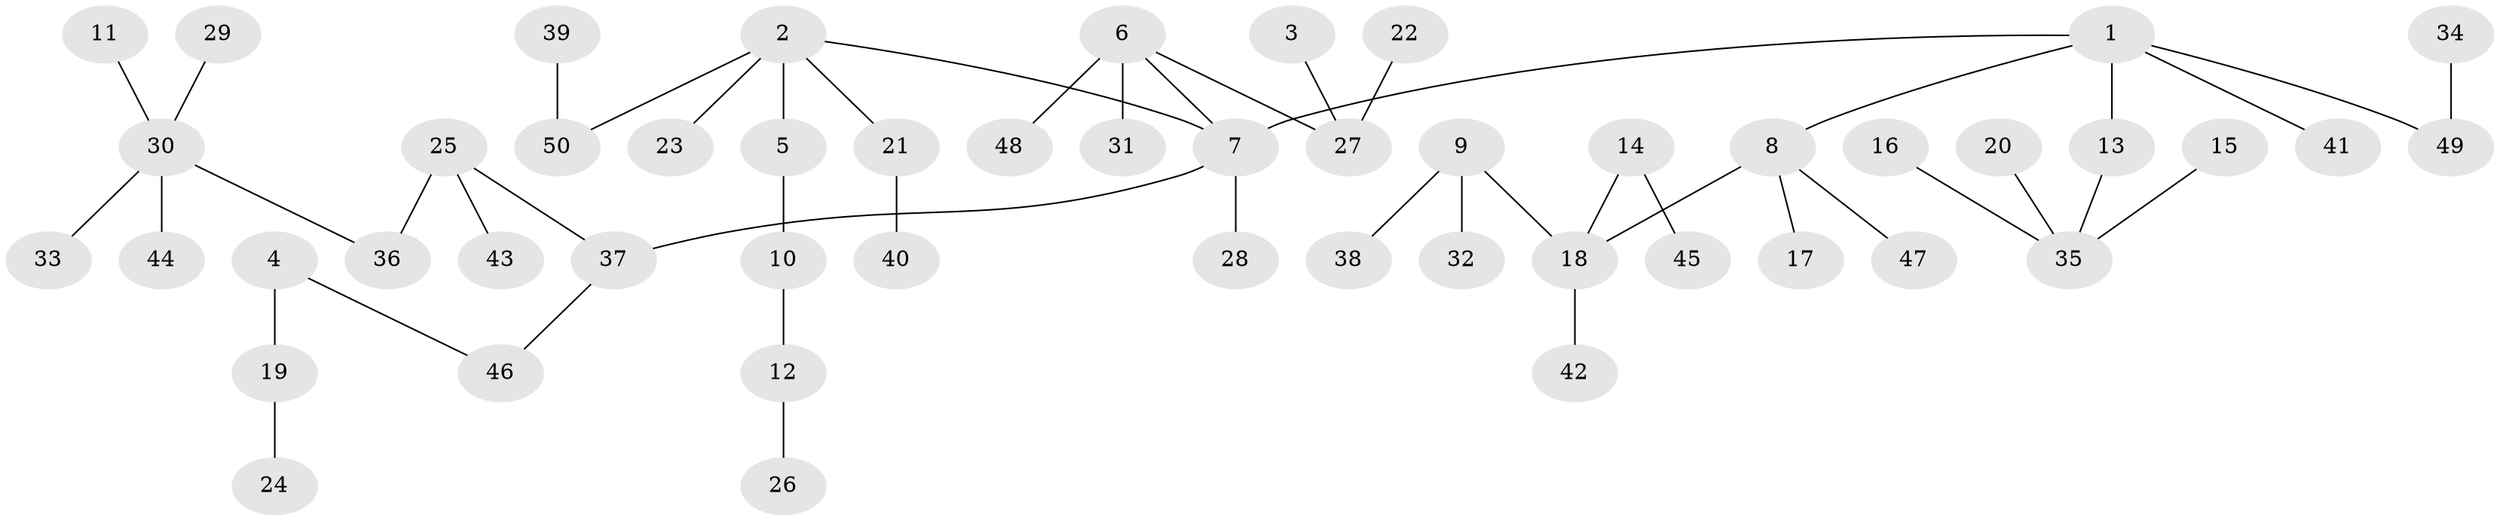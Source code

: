 // original degree distribution, {6: 0.020202020202020204, 4: 0.06060606060606061, 5: 0.04040404040404041, 3: 0.12121212121212122, 2: 0.23232323232323232, 7: 0.010101010101010102, 1: 0.5151515151515151}
// Generated by graph-tools (version 1.1) at 2025/02/03/09/25 03:02:31]
// undirected, 50 vertices, 49 edges
graph export_dot {
graph [start="1"]
  node [color=gray90,style=filled];
  1;
  2;
  3;
  4;
  5;
  6;
  7;
  8;
  9;
  10;
  11;
  12;
  13;
  14;
  15;
  16;
  17;
  18;
  19;
  20;
  21;
  22;
  23;
  24;
  25;
  26;
  27;
  28;
  29;
  30;
  31;
  32;
  33;
  34;
  35;
  36;
  37;
  38;
  39;
  40;
  41;
  42;
  43;
  44;
  45;
  46;
  47;
  48;
  49;
  50;
  1 -- 7 [weight=1.0];
  1 -- 8 [weight=1.0];
  1 -- 13 [weight=1.0];
  1 -- 41 [weight=1.0];
  1 -- 49 [weight=1.0];
  2 -- 5 [weight=1.0];
  2 -- 7 [weight=1.0];
  2 -- 21 [weight=1.0];
  2 -- 23 [weight=1.0];
  2 -- 50 [weight=1.0];
  3 -- 27 [weight=1.0];
  4 -- 19 [weight=1.0];
  4 -- 46 [weight=1.0];
  5 -- 10 [weight=1.0];
  6 -- 7 [weight=1.0];
  6 -- 27 [weight=1.0];
  6 -- 31 [weight=1.0];
  6 -- 48 [weight=1.0];
  7 -- 28 [weight=1.0];
  7 -- 37 [weight=1.0];
  8 -- 17 [weight=1.0];
  8 -- 18 [weight=1.0];
  8 -- 47 [weight=1.0];
  9 -- 18 [weight=1.0];
  9 -- 32 [weight=1.0];
  9 -- 38 [weight=1.0];
  10 -- 12 [weight=1.0];
  11 -- 30 [weight=1.0];
  12 -- 26 [weight=1.0];
  13 -- 35 [weight=1.0];
  14 -- 18 [weight=1.0];
  14 -- 45 [weight=1.0];
  15 -- 35 [weight=1.0];
  16 -- 35 [weight=1.0];
  18 -- 42 [weight=1.0];
  19 -- 24 [weight=1.0];
  20 -- 35 [weight=1.0];
  21 -- 40 [weight=1.0];
  22 -- 27 [weight=1.0];
  25 -- 36 [weight=1.0];
  25 -- 37 [weight=1.0];
  25 -- 43 [weight=1.0];
  29 -- 30 [weight=1.0];
  30 -- 33 [weight=1.0];
  30 -- 36 [weight=1.0];
  30 -- 44 [weight=1.0];
  34 -- 49 [weight=1.0];
  37 -- 46 [weight=1.0];
  39 -- 50 [weight=1.0];
}
